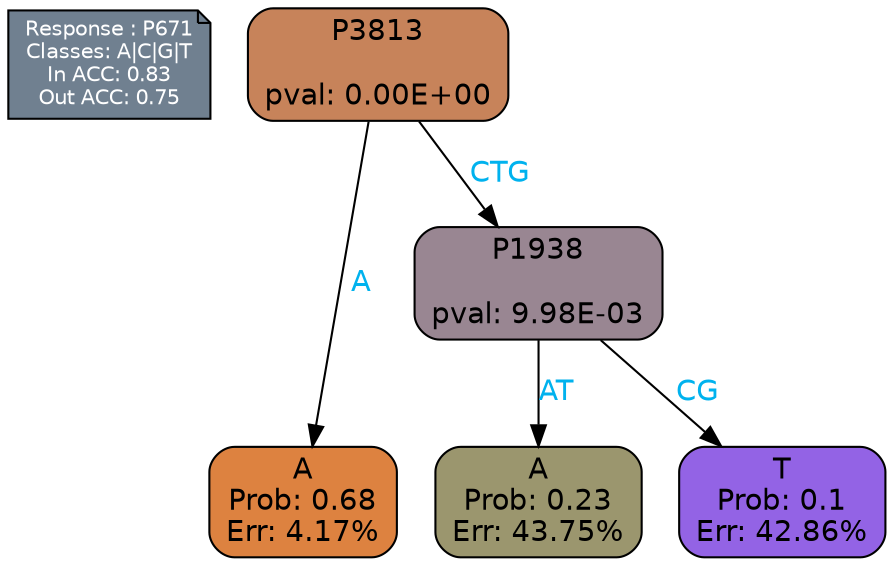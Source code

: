 digraph Tree {
node [shape=box, style="filled, rounded", color="black", fontname=helvetica] ;
graph [ranksep=equally, splines=polylines, bgcolor=transparent, dpi=600] ;
edge [fontname=helvetica] ;
LEGEND [label="Response : P671
Classes: A|C|G|T
In ACC: 0.83
Out ACC: 0.75
",shape=note,align=left,style=filled,fillcolor="slategray",fontcolor="white",fontsize=10];1 [label="P3813

pval: 0.00E+00", fillcolor="#c7835a"] ;
2 [label="A
Prob: 0.68
Err: 4.17%", fillcolor="#dd8240"] ;
3 [label="P1938

pval: 9.98E-03", fillcolor="#998692"] ;
4 [label="A
Prob: 0.23
Err: 43.75%", fillcolor="#9b966e"] ;
5 [label="T
Prob: 0.1
Err: 42.86%", fillcolor="#9363e5"] ;
1 -> 2 [label="A",fontcolor=deepskyblue2] ;
1 -> 3 [label="CTG",fontcolor=deepskyblue2] ;
3 -> 4 [label="AT",fontcolor=deepskyblue2] ;
3 -> 5 [label="CG",fontcolor=deepskyblue2] ;
{rank = same; 2;4;5;}{rank = same; LEGEND;1;}}